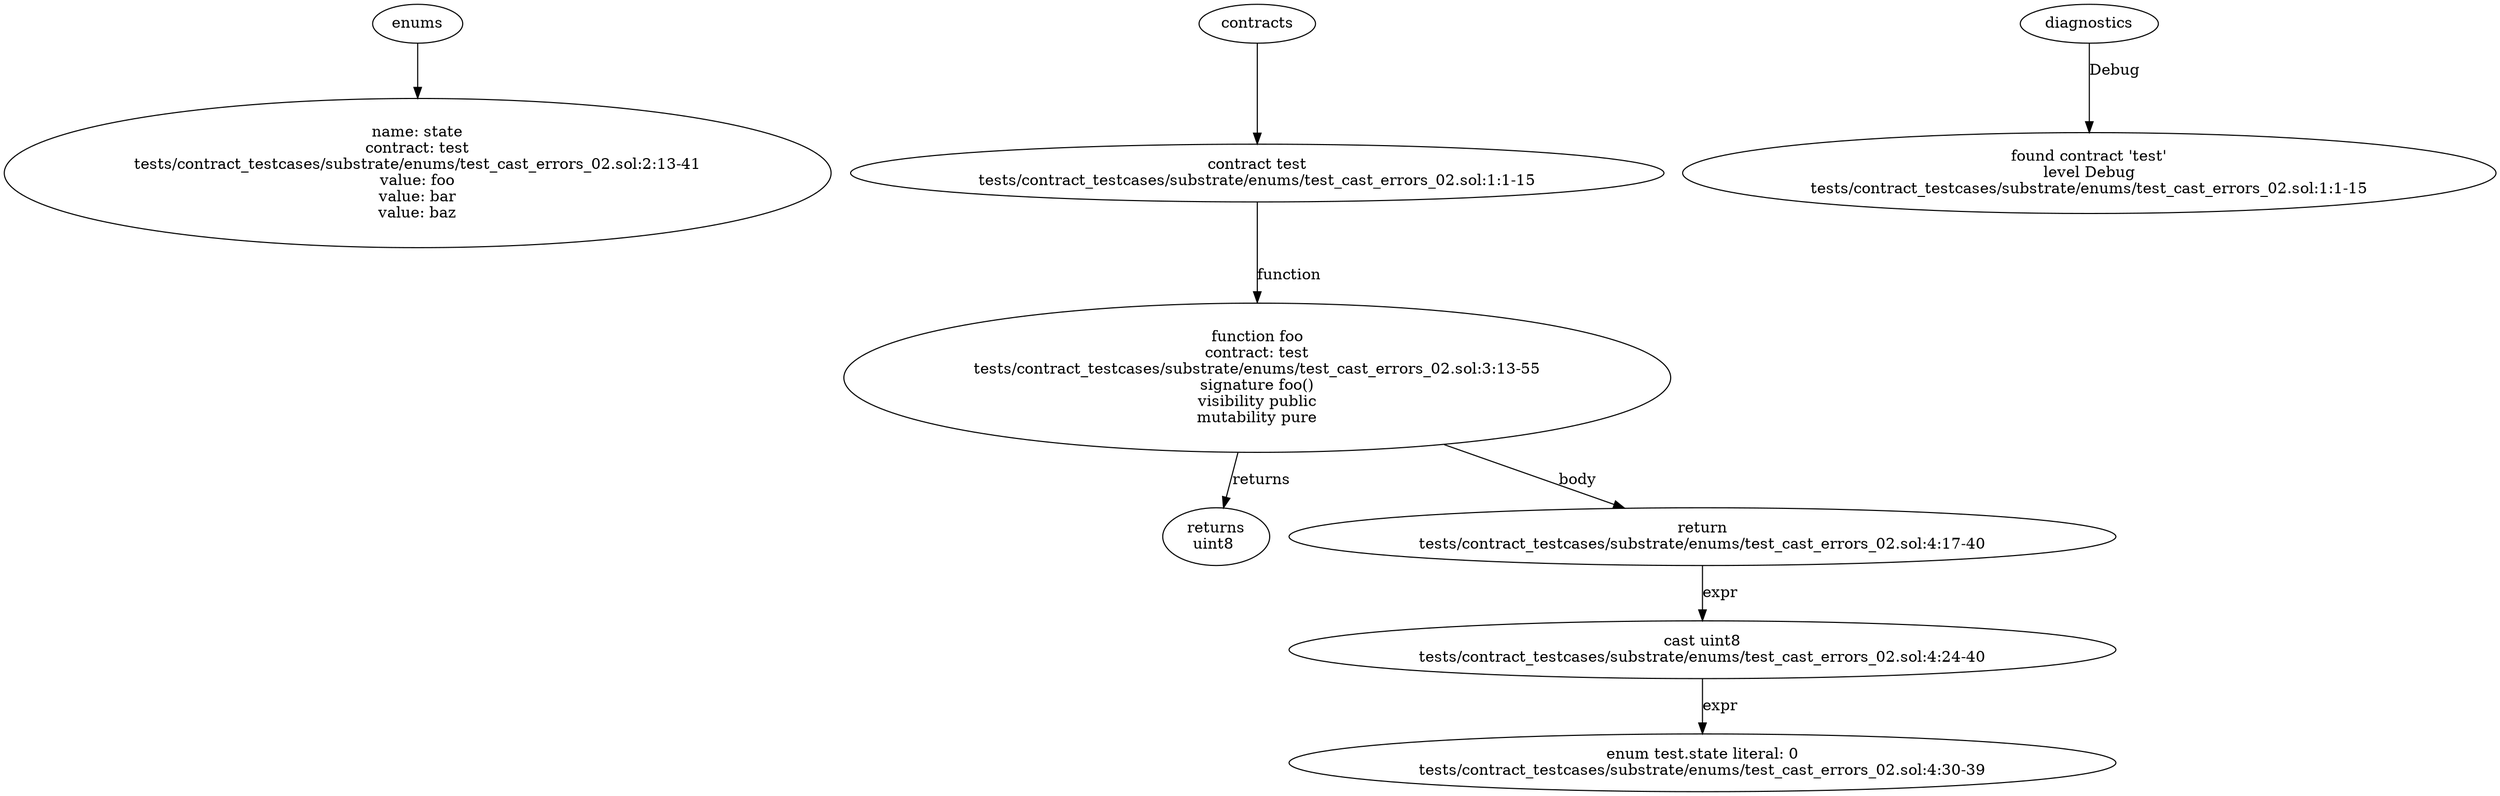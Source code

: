 strict digraph "tests/contract_testcases/substrate/enums/test_cast_errors_02.sol" {
	state [label="name: state\ncontract: test\ntests/contract_testcases/substrate/enums/test_cast_errors_02.sol:2:13-41\nvalue: foo\nvalue: bar\nvalue: baz"]
	contract [label="contract test\ntests/contract_testcases/substrate/enums/test_cast_errors_02.sol:1:1-15"]
	foo [label="function foo\ncontract: test\ntests/contract_testcases/substrate/enums/test_cast_errors_02.sol:3:13-55\nsignature foo()\nvisibility public\nmutability pure"]
	returns [label="returns\nuint8 "]
	return [label="return\ntests/contract_testcases/substrate/enums/test_cast_errors_02.sol:4:17-40"]
	cast [label="cast uint8\ntests/contract_testcases/substrate/enums/test_cast_errors_02.sol:4:24-40"]
	number_literal [label="enum test.state literal: 0\ntests/contract_testcases/substrate/enums/test_cast_errors_02.sol:4:30-39"]
	diagnostic [label="found contract 'test'\nlevel Debug\ntests/contract_testcases/substrate/enums/test_cast_errors_02.sol:1:1-15"]
	enums -> state
	contracts -> contract
	contract -> foo [label="function"]
	foo -> returns [label="returns"]
	foo -> return [label="body"]
	return -> cast [label="expr"]
	cast -> number_literal [label="expr"]
	diagnostics -> diagnostic [label="Debug"]
}
